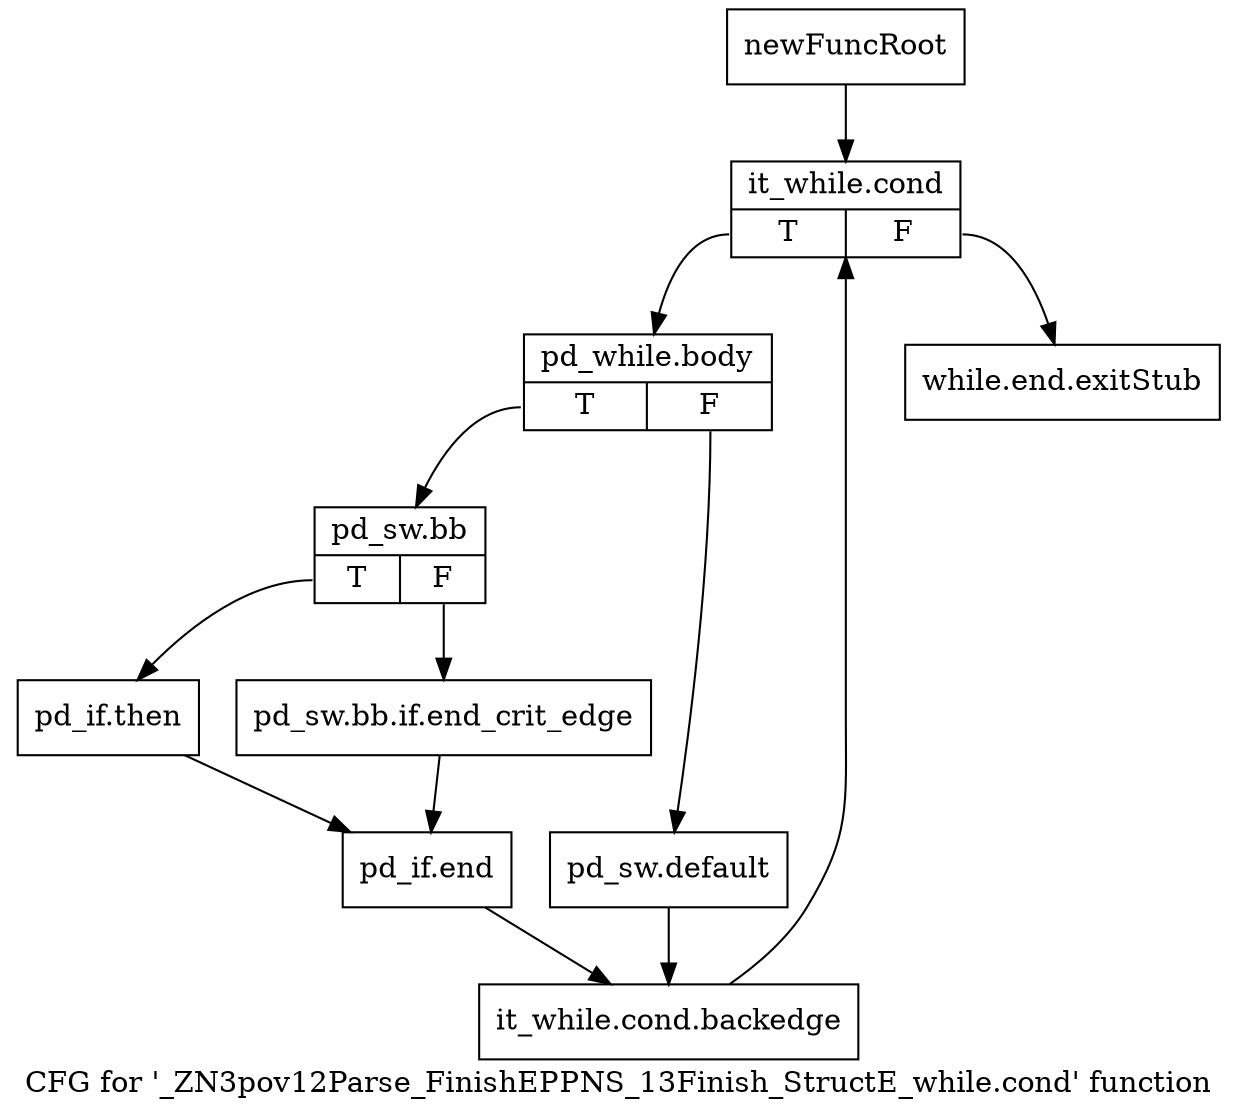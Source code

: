 digraph "CFG for '_ZN3pov12Parse_FinishEPPNS_13Finish_StructE_while.cond' function" {
	label="CFG for '_ZN3pov12Parse_FinishEPPNS_13Finish_StructE_while.cond' function";

	Node0x2858f40 [shape=record,label="{newFuncRoot}"];
	Node0x2858f40 -> Node0x2858fe0;
	Node0x2858f90 [shape=record,label="{while.end.exitStub}"];
	Node0x2858fe0 [shape=record,label="{it_while.cond|{<s0>T|<s1>F}}"];
	Node0x2858fe0:s0 -> Node0x2859030;
	Node0x2858fe0:s1 -> Node0x2858f90;
	Node0x2859030 [shape=record,label="{pd_while.body|{<s0>T|<s1>F}}"];
	Node0x2859030:s0 -> Node0x28590d0;
	Node0x2859030:s1 -> Node0x2859080;
	Node0x2859080 [shape=record,label="{pd_sw.default}"];
	Node0x2859080 -> Node0x2849a70;
	Node0x28590d0 [shape=record,label="{pd_sw.bb|{<s0>T|<s1>F}}"];
	Node0x28590d0:s0 -> Node0x28499d0;
	Node0x28590d0:s1 -> Node0x2849980;
	Node0x2849980 [shape=record,label="{pd_sw.bb.if.end_crit_edge}"];
	Node0x2849980 -> Node0x2849a20;
	Node0x28499d0 [shape=record,label="{pd_if.then}"];
	Node0x28499d0 -> Node0x2849a20;
	Node0x2849a20 [shape=record,label="{pd_if.end}"];
	Node0x2849a20 -> Node0x2849a70;
	Node0x2849a70 [shape=record,label="{it_while.cond.backedge}"];
	Node0x2849a70 -> Node0x2858fe0;
}
